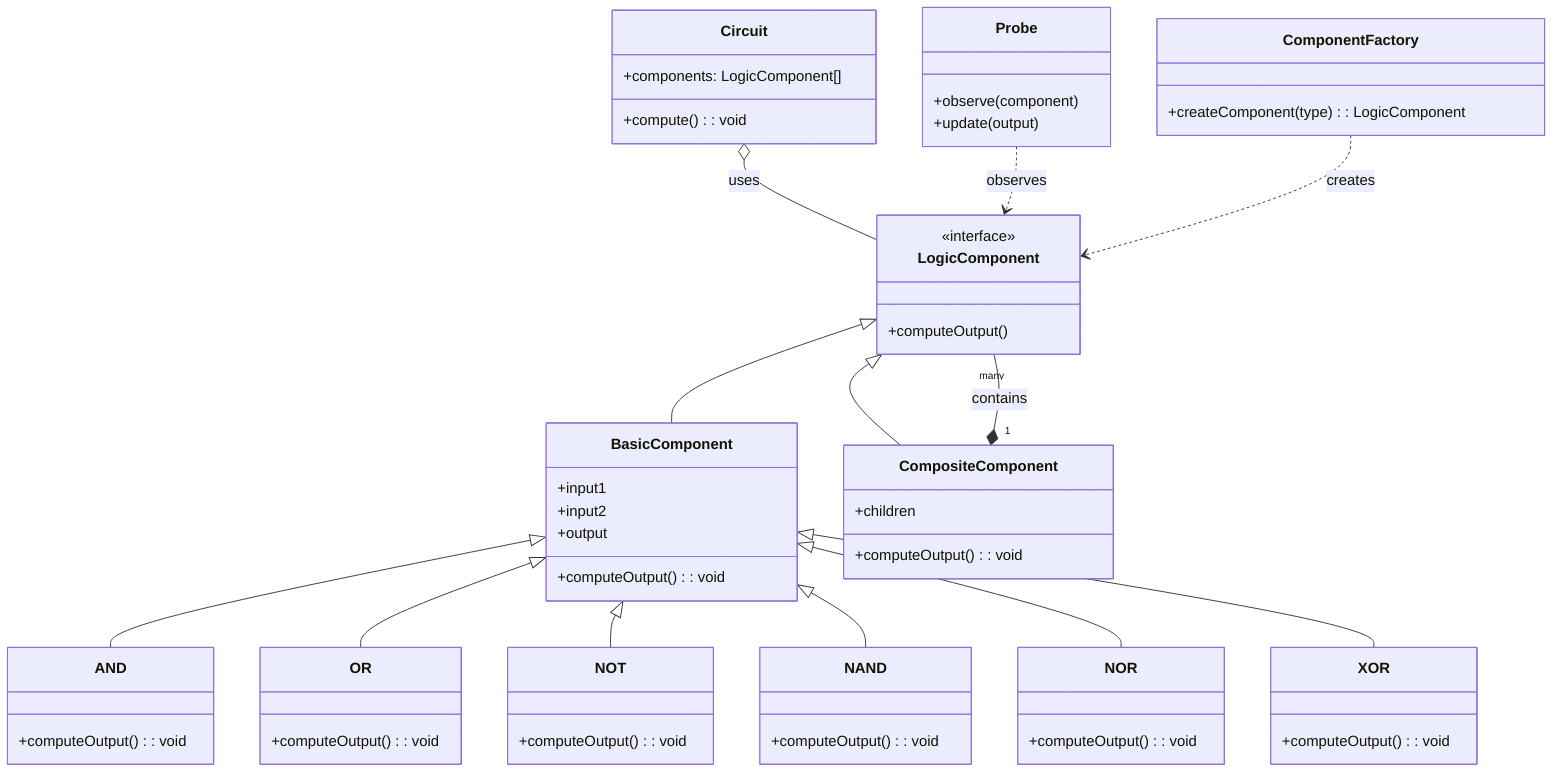 classDiagram
    class LogicComponent {
        <<interface>>
        +computeOutput()
    }

    class BasicComponent {
        +input1
        +input2
        +output
        +computeOutput() : void
    }

    class CompositeComponent {
        +children
        +computeOutput() : void
    }

    class Circuit {
        +components: LogicComponent[]
        +compute() : void
    }

    class ComponentFactory {
        +createComponent(type) : LogicComponent
    }

    class Probe {
        +observe(component)
        +update(output)
    }

    LogicComponent <|-- BasicComponent
    LogicComponent <|-- CompositeComponent
    BasicComponent <|-- AND
    BasicComponent <|-- OR
    BasicComponent <|-- NOT
    BasicComponent <|-- NAND
    BasicComponent <|-- NOR
    BasicComponent <|-- XOR
    CompositeComponent "1" *-- "many" LogicComponent : contains
    Circuit o-- LogicComponent : uses
    Probe ..> LogicComponent : observes
    ComponentFactory ..> LogicComponent : creates

    class AND {
        +computeOutput() : void
    }
    class OR {
        +computeOutput() : void
    }
    class NOT {
        +computeOutput() : void
    }
    class NAND {
        +computeOutput() : void
    }
    class NOR {
        +computeOutput() : void
    }
    class XOR {
        +computeOutput() : void
    }